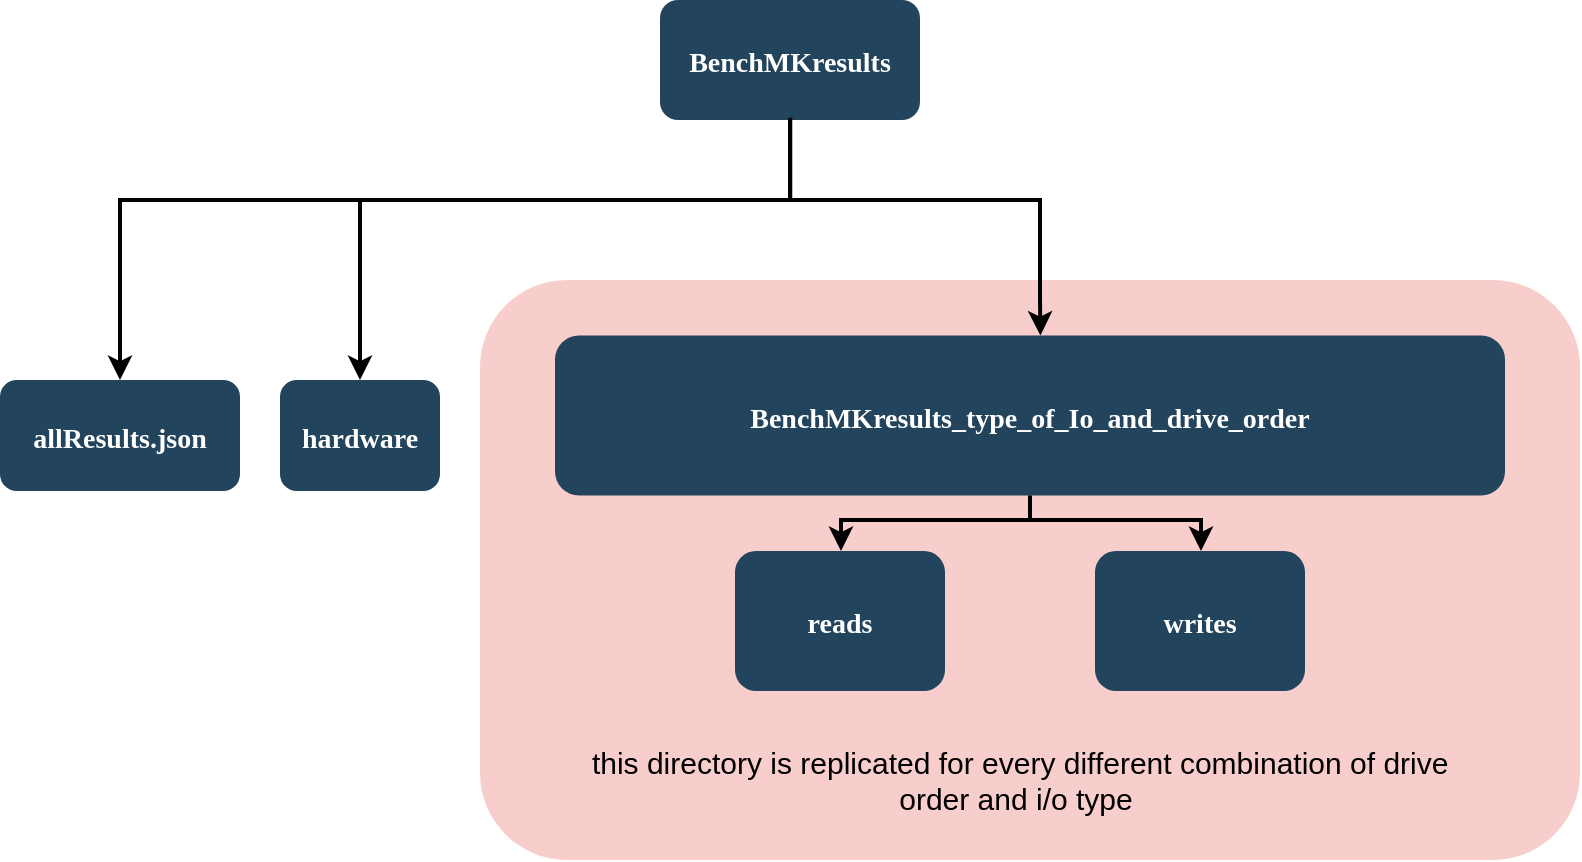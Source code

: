 <mxfile version="13.11.0" type="github">
  <diagram name="Page-1" id="2c0d36ab-eaac-3732-788b-9136903baeff">
    <mxGraphModel dx="2031" dy="1007" grid="1" gridSize="10" guides="1" tooltips="1" connect="1" arrows="1" fold="1" page="1" pageScale="1.5" pageWidth="1169" pageHeight="827" background="#ffffff" math="0" shadow="0">
      <root>
        <mxCell id="0" />
        <mxCell id="1" parent="0" />
        <mxCell id="2dhVFBqvHw1l0eJDWAPI-73" value="" style="rounded=1;whiteSpace=wrap;html=1;fontSize=15;fillColor=#f8cecc;strokeColor=none;" parent="1" vertex="1">
          <mxGeometry x="770" y="540" width="550" height="290" as="geometry" />
        </mxCell>
        <mxCell id="cr9FANzja6UJMiHbJ5yW-204" style="strokeWidth=2;edgeStyle=orthogonalEdgeStyle;rounded=0;orthogonalLoop=1;jettySize=auto;html=1;exitX=0.5;exitY=1;exitDx=0;exitDy=0;entryX=0.5;entryY=0;entryDx=0;entryDy=0;" parent="1" source="14" edge="1" target="cr9FANzja6UJMiHbJ5yW-201">
          <mxGeometry relative="1" as="geometry">
            <Array as="points">
              <mxPoint x="925" y="500" />
              <mxPoint x="590" y="500" />
            </Array>
            <mxPoint x="531" y="578" as="targetPoint" />
          </mxGeometry>
        </mxCell>
        <mxCell id="2dhVFBqvHw1l0eJDWAPI-69" style="strokeWidth=2;edgeStyle=orthogonalEdgeStyle;rounded=0;orthogonalLoop=1;jettySize=auto;html=1;exitX=0.5;exitY=1;exitDx=0;exitDy=0;entryX=0.511;entryY=0;entryDx=0;entryDy=0;entryPerimeter=0;" parent="1" source="14" edge="1" target="cr9FANzja6UJMiHbJ5yW-148">
          <mxGeometry relative="1" as="geometry">
            <mxPoint x="1009" y="565" as="targetPoint" />
            <Array as="points">
              <mxPoint x="925" y="500" />
              <mxPoint x="1050" y="500" />
              <mxPoint x="1050" y="550" />
            </Array>
          </mxGeometry>
        </mxCell>
        <mxCell id="14" value="BenchMKresults" style="rounded=1;fillColor=#23445D;gradientColor=none;strokeColor=none;fontColor=#FFFFFF;fontStyle=1;fontFamily=Tahoma;fontSize=14" parent="1" vertex="1">
          <mxGeometry x="860" y="400" width="130" height="60" as="geometry" />
        </mxCell>
        <mxCell id="2dhVFBqvHw1l0eJDWAPI-76" style="strokeWidth=2;edgeStyle=orthogonalEdgeStyle;rounded=0;orthogonalLoop=1;jettySize=auto;html=1;exitX=0.5;exitY=1;exitDx=0;exitDy=0;fontSize=15;fontColor=#FFFFFF;" parent="1" source="cr9FANzja6UJMiHbJ5yW-148" target="2dhVFBqvHw1l0eJDWAPI-74" edge="1">
          <mxGeometry relative="1" as="geometry">
            <Array as="points">
              <mxPoint x="1045.5" y="660" />
              <mxPoint x="950.5" y="660" />
            </Array>
          </mxGeometry>
        </mxCell>
        <mxCell id="2dhVFBqvHw1l0eJDWAPI-77" style="strokeWidth=2;edgeStyle=orthogonalEdgeStyle;rounded=0;orthogonalLoop=1;jettySize=auto;html=1;exitX=0.5;exitY=1;exitDx=0;exitDy=0;fontSize=15;fontColor=#FFFFFF;" parent="1" source="cr9FANzja6UJMiHbJ5yW-148" target="2dhVFBqvHw1l0eJDWAPI-75" edge="1">
          <mxGeometry relative="1" as="geometry">
            <Array as="points">
              <mxPoint x="1045.5" y="660" />
              <mxPoint x="1130.5" y="660" />
            </Array>
          </mxGeometry>
        </mxCell>
        <mxCell id="cr9FANzja6UJMiHbJ5yW-148" value="BenchMKresults_type_of_Io_and_drive_order" style="rounded=1;fillColor=#23445D;gradientColor=none;strokeColor=none;fontColor=#FFFFFF;fontStyle=1;fontFamily=Tahoma;fontSize=14" parent="1" vertex="1">
          <mxGeometry x="807.5" y="567.75" width="475" height="80" as="geometry" />
        </mxCell>
        <mxCell id="cr9FANzja6UJMiHbJ5yW-151" value="hardware" style="rounded=1;fillColor=#23445D;gradientColor=none;strokeColor=none;fontColor=#FFFFFF;fontStyle=1;fontFamily=Tahoma;fontSize=14" parent="1" vertex="1">
          <mxGeometry x="670" y="590" width="80" height="55.5" as="geometry" />
        </mxCell>
        <mxCell id="cr9FANzja6UJMiHbJ5yW-165" value="" style="edgeStyle=elbowEdgeStyle;elbow=vertical;strokeWidth=2;rounded=0;entryX=0.5;entryY=0;entryDx=0;entryDy=0;exitX=0.501;exitY=0.982;exitDx=0;exitDy=0;exitPerimeter=0;" parent="1" source="14" target="cr9FANzja6UJMiHbJ5yW-151" edge="1">
          <mxGeometry x="-244.42" y="404.0" width="100" height="100" as="geometry">
            <mxPoint x="1121" y="704.5" as="sourcePoint" />
            <mxPoint x="435.58" y="724" as="targetPoint" />
            <Array as="points">
              <mxPoint x="901" y="500" />
              <mxPoint x="921" y="550" />
              <mxPoint x="631" y="694.5" />
              <mxPoint x="435.29" y="694.0" />
            </Array>
          </mxGeometry>
        </mxCell>
        <mxCell id="cr9FANzja6UJMiHbJ5yW-201" value="allResults.json" style="rounded=1;fillColor=#23445D;gradientColor=none;strokeColor=none;fontColor=#FFFFFF;fontStyle=1;fontFamily=Tahoma;fontSize=14" parent="1" vertex="1">
          <mxGeometry x="530" y="590" width="120" height="55.5" as="geometry" />
        </mxCell>
        <mxCell id="2dhVFBqvHw1l0eJDWAPI-74" value="reads" style="rounded=1;fillColor=#23445D;gradientColor=none;strokeColor=none;fontColor=#FFFFFF;fontStyle=1;fontFamily=Tahoma;fontSize=14" parent="1" vertex="1">
          <mxGeometry x="897.5" y="675.5" width="105" height="70" as="geometry" />
        </mxCell>
        <mxCell id="2dhVFBqvHw1l0eJDWAPI-75" value="writes" style="rounded=1;fillColor=#23445D;gradientColor=none;strokeColor=none;fontColor=#FFFFFF;fontStyle=1;fontFamily=Tahoma;fontSize=14" parent="1" vertex="1">
          <mxGeometry x="1077.5" y="675.5" width="105" height="70" as="geometry" />
        </mxCell>
        <mxCell id="2dhVFBqvHw1l0eJDWAPI-80" value="&amp;nbsp;this directory is replicated for every different combination of drive order and i/o type" style="text;html=1;strokeColor=none;fillColor=none;align=center;verticalAlign=middle;whiteSpace=wrap;rounded=0;fontSize=15;fontColor=#000000;" parent="1" vertex="1">
          <mxGeometry x="802.75" y="770" width="469.5" height="40" as="geometry" />
        </mxCell>
      </root>
    </mxGraphModel>
  </diagram>
</mxfile>
